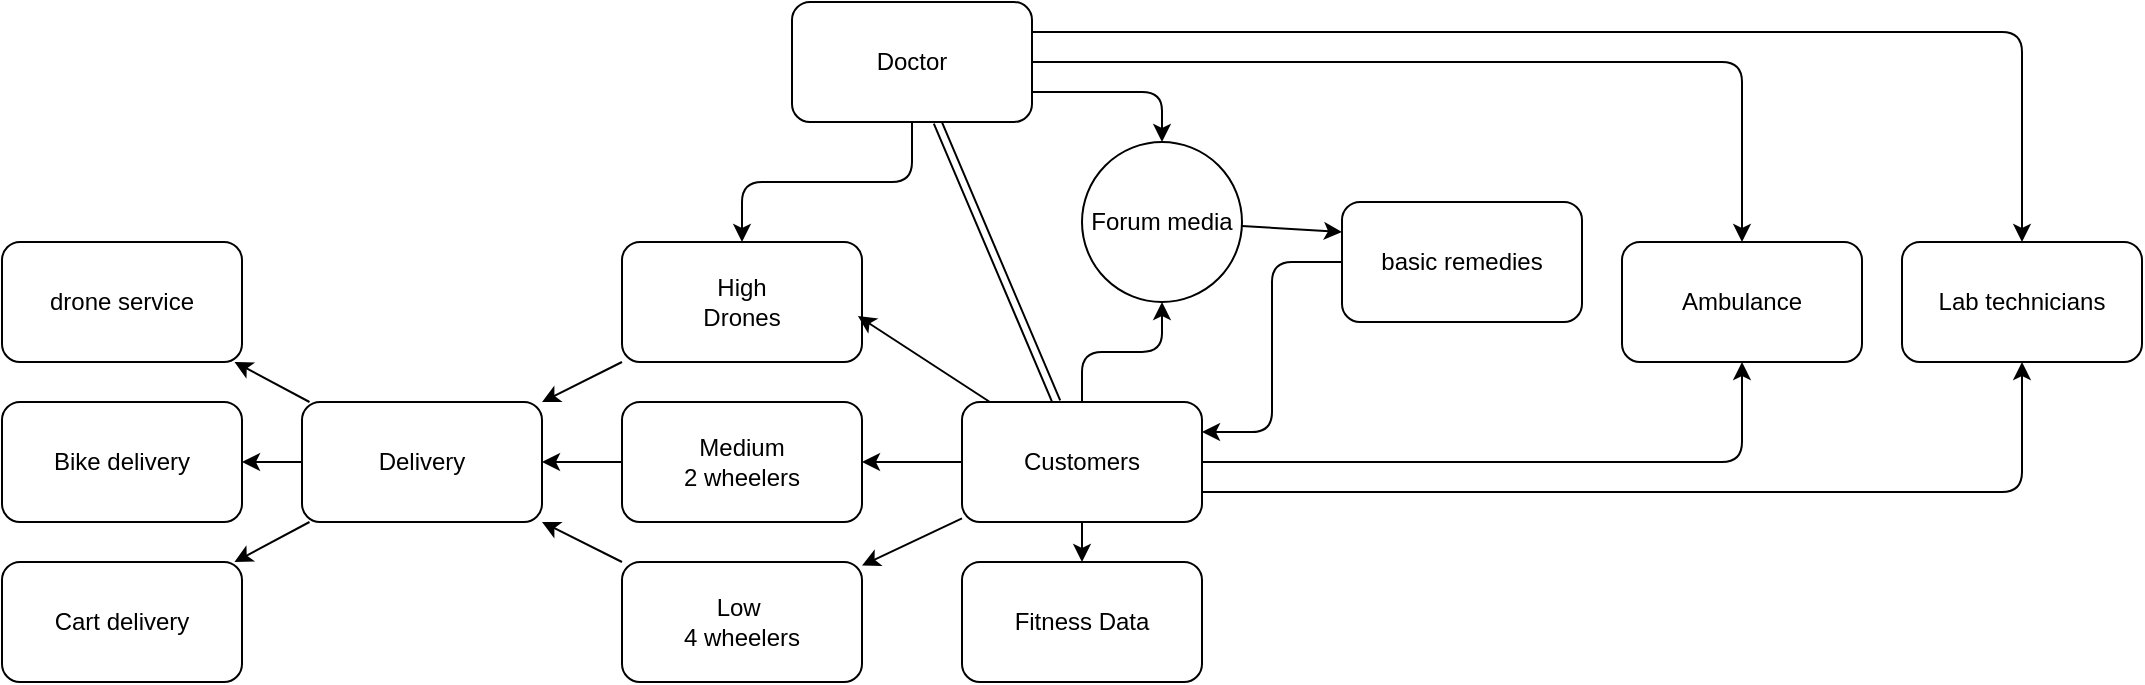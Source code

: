 <mxfile>
    <diagram id="Ju_VdqXlPmgJge0d7Suk" name="Page-1">
        <mxGraphModel dx="1662" dy="620" grid="1" gridSize="10" guides="1" tooltips="1" connect="1" arrows="1" fold="1" page="1" pageScale="1" pageWidth="850" pageHeight="1100" math="0" shadow="0">
            <root>
                <mxCell id="0"/>
                <mxCell id="1" parent="0"/>
                <mxCell id="27" style="edgeStyle=orthogonalEdgeStyle;html=1;entryX=0.5;entryY=1;entryDx=0;entryDy=0;" edge="1" parent="1" source="2" target="17">
                    <mxGeometry relative="1" as="geometry"/>
                </mxCell>
                <mxCell id="29" value="" style="edgeStyle=none;html=1;" edge="1" parent="1" source="2" target="4">
                    <mxGeometry relative="1" as="geometry"/>
                </mxCell>
                <mxCell id="30" value="" style="edgeStyle=none;html=1;" edge="1" parent="1" source="2" target="5">
                    <mxGeometry relative="1" as="geometry"/>
                </mxCell>
                <mxCell id="31" value="" style="edgeStyle=none;html=1;shape=link;" edge="1" parent="1" source="2" target="9">
                    <mxGeometry relative="1" as="geometry"/>
                </mxCell>
                <mxCell id="35" value="" style="edgeStyle=none;html=1;" edge="1" parent="1" source="2" target="34">
                    <mxGeometry relative="1" as="geometry"/>
                </mxCell>
                <mxCell id="38" value="" style="edgeStyle=orthogonalEdgeStyle;html=1;" edge="1" parent="1" source="2" target="36">
                    <mxGeometry relative="1" as="geometry"/>
                </mxCell>
                <mxCell id="44" value="" style="edgeStyle=orthogonalEdgeStyle;html=1;entryX=0.5;entryY=1;entryDx=0;entryDy=0;exitX=1;exitY=0.75;exitDx=0;exitDy=0;" edge="1" parent="1" source="2" target="42">
                    <mxGeometry relative="1" as="geometry"/>
                </mxCell>
                <mxCell id="2" value="Customers" style="rounded=1;whiteSpace=wrap;html=1;" vertex="1" parent="1">
                    <mxGeometry x="450" y="520" width="120" height="60" as="geometry"/>
                </mxCell>
                <mxCell id="23" style="edgeStyle=none;html=1;" edge="1" parent="1" source="3" target="18">
                    <mxGeometry relative="1" as="geometry"/>
                </mxCell>
                <mxCell id="3" value="High&lt;div&gt;Drones&lt;/div&gt;" style="rounded=1;whiteSpace=wrap;html=1;" vertex="1" parent="1">
                    <mxGeometry x="280" y="440" width="120" height="60" as="geometry"/>
                </mxCell>
                <mxCell id="24" style="edgeStyle=none;html=1;" edge="1" parent="1" source="4" target="18">
                    <mxGeometry relative="1" as="geometry"/>
                </mxCell>
                <mxCell id="4" value="Medium&lt;div&gt;2 wheelers&lt;/div&gt;" style="rounded=1;whiteSpace=wrap;html=1;" vertex="1" parent="1">
                    <mxGeometry x="280" y="520" width="120" height="60" as="geometry"/>
                </mxCell>
                <mxCell id="33" value="" style="edgeStyle=none;html=1;" edge="1" parent="1" source="5" target="18">
                    <mxGeometry relative="1" as="geometry"/>
                </mxCell>
                <mxCell id="5" value="Low&amp;nbsp;&lt;div&gt;4 wheelers&lt;/div&gt;" style="rounded=1;whiteSpace=wrap;html=1;" vertex="1" parent="1">
                    <mxGeometry x="280" y="600" width="120" height="60" as="geometry"/>
                </mxCell>
                <mxCell id="26" style="edgeStyle=orthogonalEdgeStyle;html=1;entryX=0.5;entryY=0;entryDx=0;entryDy=0;" edge="1" parent="1" source="9" target="17">
                    <mxGeometry relative="1" as="geometry"/>
                </mxCell>
                <mxCell id="32" value="" style="edgeStyle=orthogonalEdgeStyle;html=1;" edge="1" parent="1" source="9" target="3">
                    <mxGeometry relative="1" as="geometry"/>
                </mxCell>
                <mxCell id="37" value="" style="edgeStyle=orthogonalEdgeStyle;html=1;exitX=1;exitY=0.75;exitDx=0;exitDy=0;" edge="1" parent="1" source="9" target="36">
                    <mxGeometry relative="1" as="geometry"/>
                </mxCell>
                <mxCell id="43" value="" style="edgeStyle=orthogonalEdgeStyle;html=1;exitX=1;exitY=0.25;exitDx=0;exitDy=0;" edge="1" parent="1" source="9" target="42">
                    <mxGeometry relative="1" as="geometry"/>
                </mxCell>
                <mxCell id="9" value="Doctor" style="rounded=1;whiteSpace=wrap;html=1;" vertex="1" parent="1">
                    <mxGeometry x="365" y="320" width="120" height="60" as="geometry"/>
                </mxCell>
                <mxCell id="17" value="Ambulance" style="rounded=1;whiteSpace=wrap;html=1;" vertex="1" parent="1">
                    <mxGeometry x="780" y="440" width="120" height="60" as="geometry"/>
                </mxCell>
                <mxCell id="46" value="" style="edgeStyle=none;html=1;" edge="1" parent="1" source="18" target="45">
                    <mxGeometry relative="1" as="geometry"/>
                </mxCell>
                <mxCell id="49" value="" style="edgeStyle=none;html=1;" edge="1" parent="1" source="18" target="47">
                    <mxGeometry relative="1" as="geometry"/>
                </mxCell>
                <mxCell id="50" value="" style="edgeStyle=none;html=1;" edge="1" parent="1" source="18" target="48">
                    <mxGeometry relative="1" as="geometry"/>
                </mxCell>
                <mxCell id="18" value="Delivery" style="rounded=1;whiteSpace=wrap;html=1;" vertex="1" parent="1">
                    <mxGeometry x="120" y="520" width="120" height="60" as="geometry"/>
                </mxCell>
                <mxCell id="22" style="edgeStyle=none;html=1;entryX=0.983;entryY=0.617;entryDx=0;entryDy=0;entryPerimeter=0;" edge="1" parent="1" source="2" target="3">
                    <mxGeometry relative="1" as="geometry"/>
                </mxCell>
                <mxCell id="34" value="Fitness Data" style="rounded=1;whiteSpace=wrap;html=1;" vertex="1" parent="1">
                    <mxGeometry x="450" y="600" width="120" height="60" as="geometry"/>
                </mxCell>
                <mxCell id="40" value="" style="edgeStyle=none;html=1;entryX=0;entryY=0.25;entryDx=0;entryDy=0;" edge="1" parent="1" source="36" target="39">
                    <mxGeometry relative="1" as="geometry"/>
                </mxCell>
                <mxCell id="36" value="Forum media" style="ellipse;whiteSpace=wrap;html=1;aspect=fixed;" vertex="1" parent="1">
                    <mxGeometry x="510" y="390" width="80" height="80" as="geometry"/>
                </mxCell>
                <mxCell id="41" value="" style="edgeStyle=orthogonalEdgeStyle;html=1;entryX=1;entryY=0.25;entryDx=0;entryDy=0;" edge="1" parent="1" source="39" target="2">
                    <mxGeometry relative="1" as="geometry"/>
                </mxCell>
                <mxCell id="39" value="basic remedies" style="rounded=1;whiteSpace=wrap;html=1;" vertex="1" parent="1">
                    <mxGeometry x="640" y="420" width="120" height="60" as="geometry"/>
                </mxCell>
                <mxCell id="42" value="Lab technicians" style="rounded=1;whiteSpace=wrap;html=1;" vertex="1" parent="1">
                    <mxGeometry x="920" y="440" width="120" height="60" as="geometry"/>
                </mxCell>
                <mxCell id="45" value="drone service" style="rounded=1;whiteSpace=wrap;html=1;" vertex="1" parent="1">
                    <mxGeometry x="-30" y="440" width="120" height="60" as="geometry"/>
                </mxCell>
                <mxCell id="47" value="Bike delivery" style="rounded=1;whiteSpace=wrap;html=1;" vertex="1" parent="1">
                    <mxGeometry x="-30" y="520" width="120" height="60" as="geometry"/>
                </mxCell>
                <mxCell id="48" value="Cart delivery" style="rounded=1;whiteSpace=wrap;html=1;" vertex="1" parent="1">
                    <mxGeometry x="-30" y="600" width="120" height="60" as="geometry"/>
                </mxCell>
            </root>
        </mxGraphModel>
    </diagram>
</mxfile>
